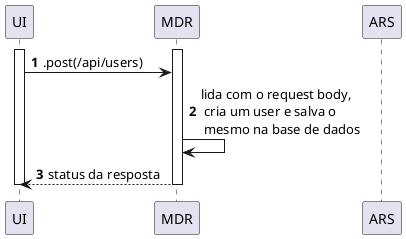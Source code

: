 @startuml
autonumber
'hide footbox

participant "UI" as ui
participant "MDR" as mdr
participant "ARS" as ars


activate ui
activate mdr
ui->mdr: .post(/api/users)
mdr->mdr: lida com o request body,\n cria um user e salva o\n mesmo na base de dados
mdr-->ui: status da resposta
deactivate ui
deactivate mdr
@enduml
